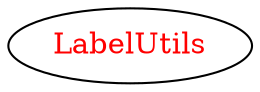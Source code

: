 digraph dependencyGraph {
 concentrate=true;
 ranksep="2.0";
 rankdir="LR"; 
 splines="ortho";
"LabelUtils" [fontcolor="red"];
}
